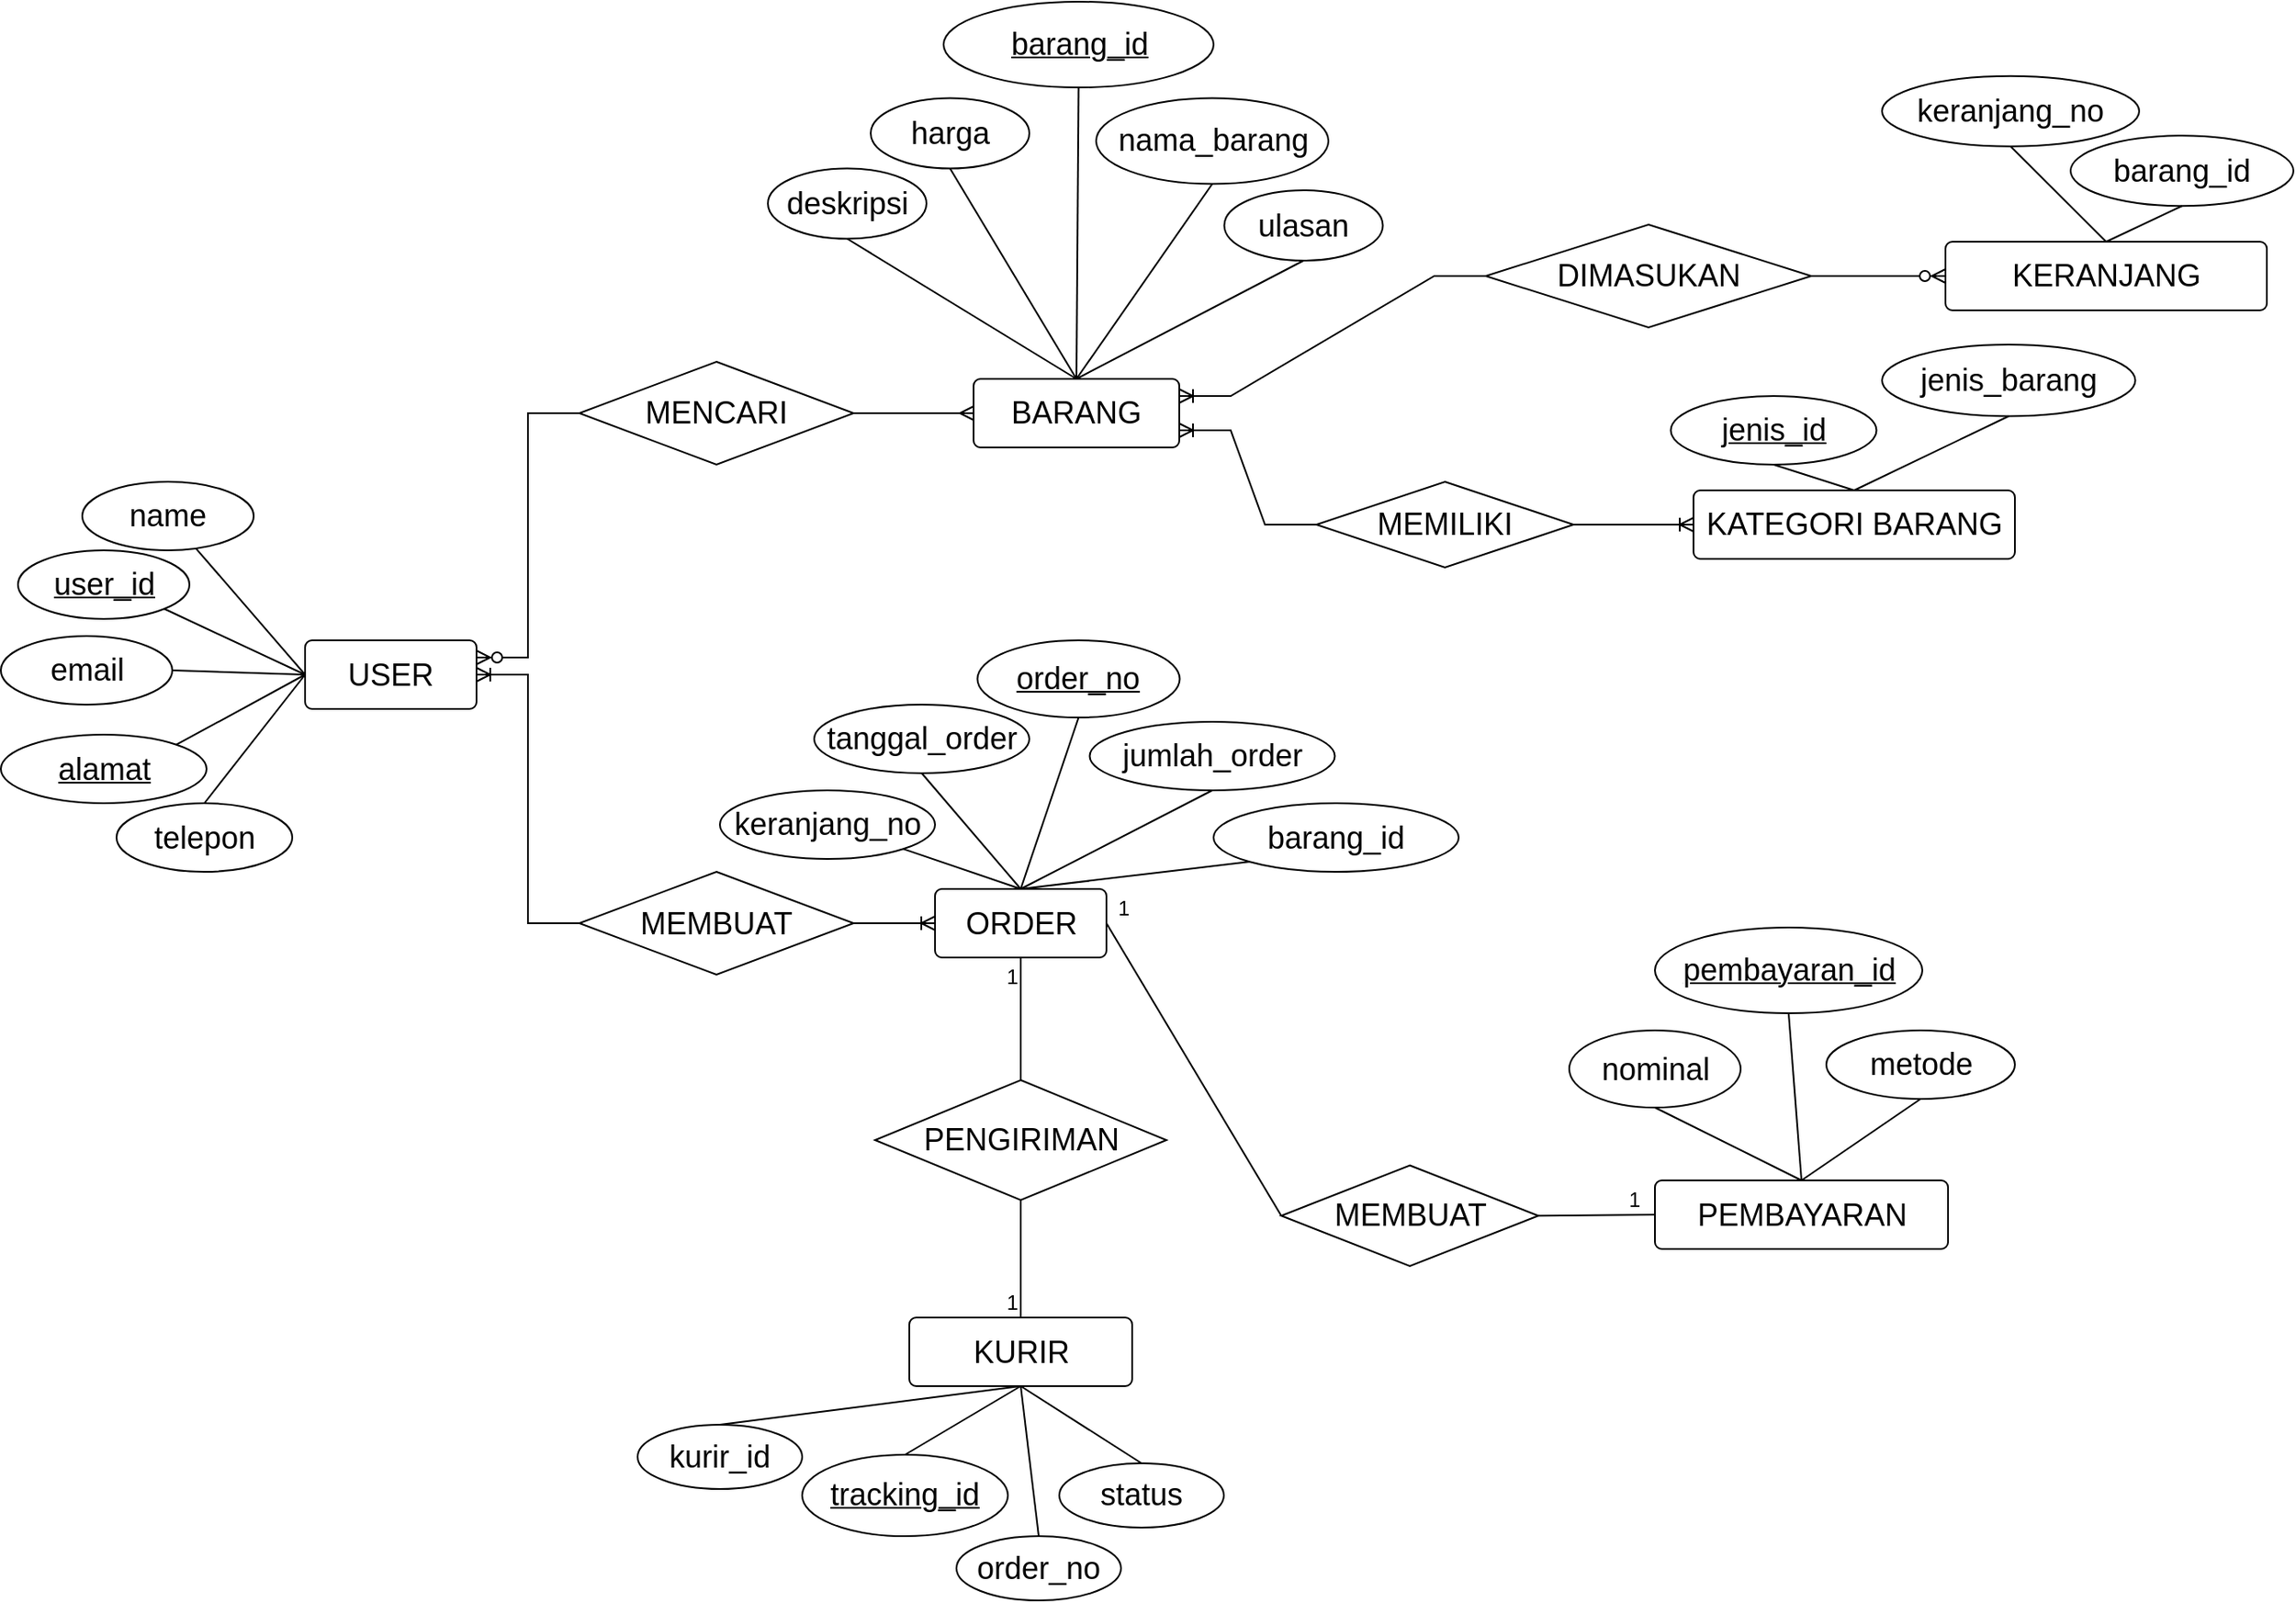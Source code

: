 <mxfile version="27.2.0">
  <diagram name="Page-1" id="-iXwoYLDDtDdKmQi8xTw">
    <mxGraphModel dx="717" dy="426" grid="1" gridSize="10" guides="1" tooltips="1" connect="1" arrows="0" fold="1" page="1" pageScale="1" pageWidth="827" pageHeight="1169" background="#ffffff" math="0" shadow="0">
      <root>
        <mxCell id="0" />
        <mxCell id="1" parent="0" />
        <mxCell id="obogICGuJaBVOjnPYi_7-20" value="&lt;span style=&quot;font-size: 18px;&quot;&gt;alamat&lt;/span&gt;" style="ellipse;whiteSpace=wrap;html=1;fontStyle=4" parent="1" vertex="1">
          <mxGeometry x="12.5" y="457.5" width="120" height="40" as="geometry" />
        </mxCell>
        <mxCell id="obogICGuJaBVOjnPYi_7-22" value="&lt;span style=&quot;font-size: 18px;&quot;&gt;telepon&lt;/span&gt;" style="ellipse;whiteSpace=wrap;html=1;" parent="1" vertex="1">
          <mxGeometry x="80" y="497.5" width="102.5" height="40" as="geometry" />
        </mxCell>
        <mxCell id="obogICGuJaBVOjnPYi_7-26" value="&lt;span style=&quot;font-size: 18px;&quot;&gt;PENGIRIMAN&lt;/span&gt;" style="rhombus;whiteSpace=wrap;html=1;" parent="1" vertex="1">
          <mxGeometry x="522.5" y="659" width="170" height="70" as="geometry" />
        </mxCell>
        <mxCell id="obogICGuJaBVOjnPYi_7-27" value="&lt;font style=&quot;font-size: 18px;&quot;&gt;order_no&lt;/font&gt;" style="ellipse;whiteSpace=wrap;html=1;shadow=0;fontStyle=4" parent="1" vertex="1">
          <mxGeometry x="582.25" y="402.5" width="118" height="45" as="geometry" />
        </mxCell>
        <mxCell id="obogICGuJaBVOjnPYi_7-28" value="&lt;span style=&quot;font-size: 18px;&quot;&gt;jumlah_order&lt;/span&gt;" style="ellipse;whiteSpace=wrap;html=1;" parent="1" vertex="1">
          <mxGeometry x="647.75" y="450" width="143" height="40" as="geometry" />
        </mxCell>
        <mxCell id="obogICGuJaBVOjnPYi_7-30" value="&lt;font style=&quot;font-size: 18px;&quot;&gt;tanggal_order&lt;/font&gt;" style="ellipse;whiteSpace=wrap;html=1;" parent="1" vertex="1">
          <mxGeometry x="487" y="440" width="125.5" height="40" as="geometry" />
        </mxCell>
        <mxCell id="obogICGuJaBVOjnPYi_7-33" value="&lt;span style=&quot;font-size: 18px;&quot;&gt;MEMBUAT&lt;/span&gt;" style="rhombus;whiteSpace=wrap;html=1;" parent="1" vertex="1">
          <mxGeometry x="350" y="537.5" width="160" height="60" as="geometry" />
        </mxCell>
        <mxCell id="obogICGuJaBVOjnPYi_7-37" value="&lt;span style=&quot;font-size: 18px;&quot;&gt;pembayaran_id&lt;/span&gt;" style="ellipse;whiteSpace=wrap;html=1;shadow=0;fontStyle=4" parent="1" vertex="1">
          <mxGeometry x="977.5" y="570" width="156" height="50" as="geometry" />
        </mxCell>
        <mxCell id="obogICGuJaBVOjnPYi_7-38" value="&lt;span style=&quot;font-size: 18px;&quot;&gt;nominal&lt;/span&gt;" style="ellipse;whiteSpace=wrap;html=1;shadow=0;" parent="1" vertex="1">
          <mxGeometry x="927.5" y="630" width="100" height="45" as="geometry" />
        </mxCell>
        <mxCell id="obogICGuJaBVOjnPYi_7-39" value="&lt;span style=&quot;font-size: 18px;&quot;&gt;metode&lt;/span&gt;" style="ellipse;whiteSpace=wrap;html=1;shadow=0;" parent="1" vertex="1">
          <mxGeometry x="1077.5" y="630" width="110" height="40" as="geometry" />
        </mxCell>
        <mxCell id="obogICGuJaBVOjnPYi_7-41" value="&lt;font style=&quot;font-size: 18px;&quot;&gt;USER&lt;/font&gt;" style="rounded=1;arcSize=10;whiteSpace=wrap;html=1;align=center;" parent="1" vertex="1">
          <mxGeometry x="190" y="402.5" width="100" height="40" as="geometry" />
        </mxCell>
        <mxCell id="obogICGuJaBVOjnPYi_7-45" value="&lt;font style=&quot;font-size: 18px;&quot;&gt;name&lt;/font&gt;" style="ellipse;whiteSpace=wrap;html=1;align=center;" parent="1" vertex="1">
          <mxGeometry x="60" y="310" width="100" height="40" as="geometry" />
        </mxCell>
        <mxCell id="obogICGuJaBVOjnPYi_7-46" value="&lt;span style=&quot;font-size: 18px;&quot;&gt;email&lt;/span&gt;" style="ellipse;whiteSpace=wrap;html=1;align=center;" parent="1" vertex="1">
          <mxGeometry x="12.5" y="400" width="100" height="40" as="geometry" />
        </mxCell>
        <mxCell id="obogICGuJaBVOjnPYi_7-47" value="&lt;span style=&quot;font-size: 18px;&quot;&gt;&lt;u&gt;user_id&lt;/u&gt;&lt;/span&gt;" style="ellipse;whiteSpace=wrap;html=1;align=center;" parent="1" vertex="1">
          <mxGeometry x="22.5" y="350" width="100" height="40" as="geometry" />
        </mxCell>
        <mxCell id="obogICGuJaBVOjnPYi_7-50" value="&lt;font style=&quot;font-size: 18px;&quot;&gt;ORDER&lt;/font&gt;" style="rounded=1;arcSize=10;whiteSpace=wrap;html=1;align=center;" parent="1" vertex="1">
          <mxGeometry x="557.5" y="547.5" width="100" height="40" as="geometry" />
        </mxCell>
        <mxCell id="obogICGuJaBVOjnPYi_7-51" value="&lt;span style=&quot;font-size: 18px;&quot;&gt;PEMBAYARAN&lt;/span&gt;" style="rounded=1;arcSize=10;whiteSpace=wrap;html=1;align=center;" parent="1" vertex="1">
          <mxGeometry x="977.5" y="717.5" width="171" height="40" as="geometry" />
        </mxCell>
        <mxCell id="obogICGuJaBVOjnPYi_7-55" value="&lt;span style=&quot;font-size: 18px;&quot;&gt;MEMBUAT&lt;/span&gt;" style="rhombus;whiteSpace=wrap;html=1;" parent="1" vertex="1">
          <mxGeometry x="759.5" y="708.75" width="150" height="58.75" as="geometry" />
        </mxCell>
        <mxCell id="obogICGuJaBVOjnPYi_7-56" value="&lt;span style=&quot;font-size: 18px;&quot;&gt;BARANG&lt;/span&gt;" style="rounded=1;arcSize=10;whiteSpace=wrap;html=1;align=center;" parent="1" vertex="1">
          <mxGeometry x="580" y="250" width="120" height="40" as="geometry" />
        </mxCell>
        <mxCell id="obogICGuJaBVOjnPYi_7-57" value="&lt;span style=&quot;font-size: 18px;&quot;&gt;nama_barang&lt;/span&gt;" style="ellipse;whiteSpace=wrap;html=1;shadow=0;fontStyle=0" parent="1" vertex="1">
          <mxGeometry x="651.5" y="86.25" width="135.5" height="50" as="geometry" />
        </mxCell>
        <mxCell id="obogICGuJaBVOjnPYi_7-58" value="&lt;span style=&quot;font-size: 18px;&quot;&gt;barang_id&lt;/span&gt;" style="ellipse;whiteSpace=wrap;html=1;shadow=0;fontStyle=4" parent="1" vertex="1">
          <mxGeometry x="562.5" y="30" width="157.5" height="50" as="geometry" />
        </mxCell>
        <mxCell id="obogICGuJaBVOjnPYi_7-59" value="&lt;span style=&quot;font-size: 18px;&quot;&gt;harga&lt;/span&gt;" style="ellipse;whiteSpace=wrap;html=1;shadow=0;fontStyle=0" parent="1" vertex="1">
          <mxGeometry x="520" y="86.25" width="92.5" height="41" as="geometry" />
        </mxCell>
        <mxCell id="obogICGuJaBVOjnPYi_7-66" value="&lt;span style=&quot;font-size: 18px;&quot;&gt;KATEGORI BARANG&lt;/span&gt;" style="rounded=1;arcSize=10;whiteSpace=wrap;html=1;align=center;" parent="1" vertex="1">
          <mxGeometry x="1000" y="315" width="187.5" height="40" as="geometry" />
        </mxCell>
        <mxCell id="obogICGuJaBVOjnPYi_7-68" value="&lt;span style=&quot;font-size: 18px;&quot;&gt;jenis_barang&lt;/span&gt;" style="ellipse;whiteSpace=wrap;html=1;shadow=0;fontStyle=0" parent="1" vertex="1">
          <mxGeometry x="1110" y="230" width="147.75" height="41.75" as="geometry" />
        </mxCell>
        <mxCell id="obogICGuJaBVOjnPYi_7-71" value="&lt;span style=&quot;font-size: 18px;&quot;&gt;KURIR&lt;/span&gt;" style="rounded=1;arcSize=10;whiteSpace=wrap;html=1;align=center;" parent="1" vertex="1">
          <mxGeometry x="542.5" y="797.5" width="130" height="40" as="geometry" />
        </mxCell>
        <mxCell id="obogICGuJaBVOjnPYi_7-72" value="&lt;span style=&quot;font-size: 18px;&quot;&gt;tracking_id&lt;/span&gt;" style="ellipse;whiteSpace=wrap;html=1;fontStyle=4" parent="1" vertex="1">
          <mxGeometry x="480" y="877.5" width="120" height="47.5" as="geometry" />
        </mxCell>
        <mxCell id="obogICGuJaBVOjnPYi_7-73" value="&lt;font style=&quot;font-size: 18px;&quot;&gt;order_no&lt;/font&gt;" style="ellipse;whiteSpace=wrap;html=1;shadow=0;fontStyle=0" parent="1" vertex="1">
          <mxGeometry x="570" y="925" width="96" height="37.5" as="geometry" />
        </mxCell>
        <mxCell id="obogICGuJaBVOjnPYi_7-74" value="&lt;font style=&quot;font-size: 18px;&quot;&gt;status&lt;/font&gt;" style="ellipse;whiteSpace=wrap;html=1;shadow=0;fontStyle=0" parent="1" vertex="1">
          <mxGeometry x="630" y="882.5" width="96" height="37.5" as="geometry" />
        </mxCell>
        <mxCell id="obogICGuJaBVOjnPYi_7-77" value="" style="endArrow=none;html=1;rounded=0;entryX=0;entryY=0.5;entryDx=0;entryDy=0;exitX=1;exitY=1;exitDx=0;exitDy=0;" parent="1" source="obogICGuJaBVOjnPYi_7-47" target="obogICGuJaBVOjnPYi_7-41" edge="1">
          <mxGeometry relative="1" as="geometry">
            <mxPoint x="-30" y="460" as="sourcePoint" />
            <mxPoint x="130" y="460" as="targetPoint" />
          </mxGeometry>
        </mxCell>
        <mxCell id="obogICGuJaBVOjnPYi_7-78" value="" style="endArrow=none;html=1;rounded=0;entryX=0;entryY=0.5;entryDx=0;entryDy=0;" parent="1" source="obogICGuJaBVOjnPYi_7-45" target="obogICGuJaBVOjnPYi_7-41" edge="1">
          <mxGeometry relative="1" as="geometry">
            <mxPoint x="205" y="380" as="sourcePoint" />
            <mxPoint x="210" y="420" as="targetPoint" />
          </mxGeometry>
        </mxCell>
        <mxCell id="obogICGuJaBVOjnPYi_7-79" value="" style="endArrow=none;html=1;rounded=0;exitX=1;exitY=0.5;exitDx=0;exitDy=0;entryX=0;entryY=0.5;entryDx=0;entryDy=0;" parent="1" source="obogICGuJaBVOjnPYi_7-46" target="obogICGuJaBVOjnPYi_7-41" edge="1">
          <mxGeometry relative="1" as="geometry">
            <mxPoint x="80" y="420" as="sourcePoint" />
            <mxPoint x="200" y="410" as="targetPoint" />
          </mxGeometry>
        </mxCell>
        <mxCell id="obogICGuJaBVOjnPYi_7-80" value="" style="endArrow=none;html=1;rounded=0;entryX=0;entryY=0.5;entryDx=0;entryDy=0;exitX=0.5;exitY=0;exitDx=0;exitDy=0;" parent="1" source="obogICGuJaBVOjnPYi_7-22" target="obogICGuJaBVOjnPYi_7-41" edge="1">
          <mxGeometry relative="1" as="geometry">
            <mxPoint x="-182" y="395" as="sourcePoint" />
            <mxPoint x="-22" y="395" as="targetPoint" />
          </mxGeometry>
        </mxCell>
        <mxCell id="obogICGuJaBVOjnPYi_7-85" value="" style="endArrow=none;html=1;rounded=0;entryX=0.5;entryY=1;entryDx=0;entryDy=0;exitX=0.5;exitY=0;exitDx=0;exitDy=0;" parent="1" source="obogICGuJaBVOjnPYi_7-74" target="obogICGuJaBVOjnPYi_7-71" edge="1">
          <mxGeometry relative="1" as="geometry">
            <mxPoint x="625.25" y="736.25" as="sourcePoint" />
            <mxPoint x="785.25" y="736.25" as="targetPoint" />
          </mxGeometry>
        </mxCell>
        <mxCell id="obogICGuJaBVOjnPYi_7-86" value="" style="endArrow=none;html=1;rounded=0;entryX=0.5;entryY=1;entryDx=0;entryDy=0;exitX=0.5;exitY=0;exitDx=0;exitDy=0;" parent="1" source="obogICGuJaBVOjnPYi_7-72" target="obogICGuJaBVOjnPYi_7-71" edge="1">
          <mxGeometry relative="1" as="geometry">
            <mxPoint x="523.25" y="784.25" as="sourcePoint" />
            <mxPoint x="565.25" y="829.25" as="targetPoint" />
          </mxGeometry>
        </mxCell>
        <mxCell id="obogICGuJaBVOjnPYi_7-87" value="" style="endArrow=none;html=1;rounded=0;entryX=0.5;entryY=1;entryDx=0;entryDy=0;exitX=0.5;exitY=0;exitDx=0;exitDy=0;" parent="1" source="obogICGuJaBVOjnPYi_7-73" target="obogICGuJaBVOjnPYi_7-71" edge="1">
          <mxGeometry relative="1" as="geometry">
            <mxPoint x="489.25" y="827.25" as="sourcePoint" />
            <mxPoint x="565.25" y="829.25" as="targetPoint" />
          </mxGeometry>
        </mxCell>
        <mxCell id="obogICGuJaBVOjnPYi_7-89" value="" style="endArrow=none;html=1;rounded=0;exitX=0.5;exitY=1;exitDx=0;exitDy=0;entryX=0.5;entryY=0;entryDx=0;entryDy=0;" parent="1" source="obogICGuJaBVOjnPYi_7-27" target="obogICGuJaBVOjnPYi_7-50" edge="1">
          <mxGeometry relative="1" as="geometry">
            <mxPoint x="714" y="542.5" as="sourcePoint" />
            <mxPoint x="632" y="565" as="targetPoint" />
          </mxGeometry>
        </mxCell>
        <mxCell id="obogICGuJaBVOjnPYi_7-90" value="" style="endArrow=none;html=1;rounded=0;entryX=0.5;entryY=0;entryDx=0;entryDy=0;exitX=0.5;exitY=1;exitDx=0;exitDy=0;" parent="1" source="obogICGuJaBVOjnPYi_7-28" target="obogICGuJaBVOjnPYi_7-50" edge="1">
          <mxGeometry relative="1" as="geometry">
            <mxPoint x="760" y="553" as="sourcePoint" />
            <mxPoint x="642" y="579.5" as="targetPoint" />
          </mxGeometry>
        </mxCell>
        <mxCell id="obogICGuJaBVOjnPYi_7-91" value="" style="endArrow=none;html=1;rounded=0;entryX=0.5;entryY=0;entryDx=0;entryDy=0;exitX=0.5;exitY=1;exitDx=0;exitDy=0;" parent="1" source="obogICGuJaBVOjnPYi_7-30" target="obogICGuJaBVOjnPYi_7-50" edge="1">
          <mxGeometry relative="1" as="geometry">
            <mxPoint x="782" y="578" as="sourcePoint" />
            <mxPoint x="642" y="578" as="targetPoint" />
          </mxGeometry>
        </mxCell>
        <mxCell id="obogICGuJaBVOjnPYi_7-94" value="" style="endArrow=none;html=1;rounded=0;entryX=0.5;entryY=0;entryDx=0;entryDy=0;exitX=0.5;exitY=1;exitDx=0;exitDy=0;" parent="1" source="obogICGuJaBVOjnPYi_7-38" target="obogICGuJaBVOjnPYi_7-51" edge="1">
          <mxGeometry relative="1" as="geometry">
            <mxPoint x="955.5" y="796.25" as="sourcePoint" />
            <mxPoint x="1023.5" y="766.25" as="targetPoint" />
          </mxGeometry>
        </mxCell>
        <mxCell id="obogICGuJaBVOjnPYi_7-95" value="" style="endArrow=none;html=1;rounded=0;entryX=0.5;entryY=1;entryDx=0;entryDy=0;exitX=0.5;exitY=0;exitDx=0;exitDy=0;" parent="1" source="obogICGuJaBVOjnPYi_7-51" target="obogICGuJaBVOjnPYi_7-37" edge="1">
          <mxGeometry relative="1" as="geometry">
            <mxPoint x="977.5" y="740" as="sourcePoint" />
            <mxPoint x="1033.5" y="776.25" as="targetPoint" />
          </mxGeometry>
        </mxCell>
        <mxCell id="obogICGuJaBVOjnPYi_7-96" value="" style="endArrow=none;html=1;rounded=0;entryX=0.5;entryY=1;entryDx=0;entryDy=0;exitX=0.5;exitY=0;exitDx=0;exitDy=0;" parent="1" source="obogICGuJaBVOjnPYi_7-51" target="obogICGuJaBVOjnPYi_7-39" edge="1">
          <mxGeometry relative="1" as="geometry">
            <mxPoint x="1087.5" y="809" as="sourcePoint" />
            <mxPoint x="1013.5" y="809" as="targetPoint" />
          </mxGeometry>
        </mxCell>
        <mxCell id="obogICGuJaBVOjnPYi_7-97" value="" style="endArrow=none;html=1;rounded=0;exitX=0.5;exitY=0;exitDx=0;exitDy=0;entryX=0.5;entryY=1;entryDx=0;entryDy=0;" parent="1" source="obogICGuJaBVOjnPYi_7-56" target="obogICGuJaBVOjnPYi_7-57" edge="1">
          <mxGeometry relative="1" as="geometry">
            <mxPoint x="690.25" y="321.5" as="sourcePoint" />
            <mxPoint x="850.25" y="321.5" as="targetPoint" />
          </mxGeometry>
        </mxCell>
        <mxCell id="obogICGuJaBVOjnPYi_7-98" value="" style="endArrow=none;html=1;rounded=0;exitX=0.5;exitY=0;exitDx=0;exitDy=0;entryX=0.5;entryY=1;entryDx=0;entryDy=0;" parent="1" source="obogICGuJaBVOjnPYi_7-56" target="obogICGuJaBVOjnPYi_7-58" edge="1">
          <mxGeometry relative="1" as="geometry">
            <mxPoint x="695.25" y="341.5" as="sourcePoint" />
            <mxPoint x="812.25" y="313.5" as="targetPoint" />
          </mxGeometry>
        </mxCell>
        <mxCell id="obogICGuJaBVOjnPYi_7-99" value="" style="endArrow=none;html=1;rounded=0;exitX=0.5;exitY=0;exitDx=0;exitDy=0;entryX=0.5;entryY=1;entryDx=0;entryDy=0;" parent="1" source="obogICGuJaBVOjnPYi_7-56" target="obogICGuJaBVOjnPYi_7-59" edge="1">
          <mxGeometry relative="1" as="geometry">
            <mxPoint x="695.25" y="341.5" as="sourcePoint" />
            <mxPoint x="769.25" y="346.5" as="targetPoint" />
          </mxGeometry>
        </mxCell>
        <mxCell id="obogICGuJaBVOjnPYi_7-100" value="&lt;span style=&quot;font-size: 18px;&quot;&gt;jenis_id&lt;/span&gt;" style="ellipse;whiteSpace=wrap;html=1;shadow=0;fontStyle=4" parent="1" vertex="1">
          <mxGeometry x="986.75" y="260" width="120" height="40" as="geometry" />
        </mxCell>
        <mxCell id="obogICGuJaBVOjnPYi_7-101" value="" style="endArrow=none;html=1;rounded=0;exitX=0.5;exitY=1;exitDx=0;exitDy=0;entryX=0.5;entryY=0;entryDx=0;entryDy=0;" parent="1" source="obogICGuJaBVOjnPYi_7-100" target="obogICGuJaBVOjnPYi_7-66" edge="1">
          <mxGeometry relative="1" as="geometry">
            <mxPoint x="-805.25" y="1223" as="sourcePoint" />
            <mxPoint x="-645.25" y="1223" as="targetPoint" />
            <Array as="points" />
          </mxGeometry>
        </mxCell>
        <mxCell id="obogICGuJaBVOjnPYi_7-102" value="" style="endArrow=none;html=1;rounded=0;exitX=0.5;exitY=1;exitDx=0;exitDy=0;entryX=0.5;entryY=0;entryDx=0;entryDy=0;" parent="1" source="obogICGuJaBVOjnPYi_7-68" target="obogICGuJaBVOjnPYi_7-66" edge="1">
          <mxGeometry relative="1" as="geometry">
            <mxPoint x="-857.25" y="1253" as="sourcePoint" />
            <mxPoint x="-804.25" y="1263" as="targetPoint" />
          </mxGeometry>
        </mxCell>
        <mxCell id="obogICGuJaBVOjnPYi_7-113" value="" style="endArrow=none;html=1;rounded=0;exitX=1;exitY=0;exitDx=0;exitDy=0;entryX=0;entryY=0.5;entryDx=0;entryDy=0;" parent="1" source="obogICGuJaBVOjnPYi_7-20" target="obogICGuJaBVOjnPYi_7-41" edge="1">
          <mxGeometry relative="1" as="geometry">
            <mxPoint x="-150" y="480" as="sourcePoint" />
            <mxPoint x="10" y="480" as="targetPoint" />
          </mxGeometry>
        </mxCell>
        <mxCell id="obogICGuJaBVOjnPYi_7-118" value="" style="edgeStyle=entityRelationEdgeStyle;fontSize=12;html=1;endArrow=ERoneToMany;rounded=0;exitX=1;exitY=0.5;exitDx=0;exitDy=0;entryX=0;entryY=0.5;entryDx=0;entryDy=0;" parent="1" source="obogICGuJaBVOjnPYi_7-33" target="obogICGuJaBVOjnPYi_7-50" edge="1">
          <mxGeometry width="100" height="100" relative="1" as="geometry">
            <mxPoint x="500" y="567.5" as="sourcePoint" />
            <mxPoint x="520" y="617.5" as="targetPoint" />
          </mxGeometry>
        </mxCell>
        <mxCell id="obogICGuJaBVOjnPYi_7-119" value="" style="edgeStyle=entityRelationEdgeStyle;fontSize=12;html=1;endArrow=ERoneToMany;rounded=0;exitX=0;exitY=0.5;exitDx=0;exitDy=0;entryX=1;entryY=0.5;entryDx=0;entryDy=0;" parent="1" source="obogICGuJaBVOjnPYi_7-33" target="obogICGuJaBVOjnPYi_7-41" edge="1">
          <mxGeometry width="100" height="100" relative="1" as="geometry">
            <mxPoint x="330" y="470" as="sourcePoint" />
            <mxPoint x="300" y="480" as="targetPoint" />
            <Array as="points">
              <mxPoint x="340" y="430" />
              <mxPoint x="330" y="470" />
              <mxPoint x="290" y="430" />
            </Array>
          </mxGeometry>
        </mxCell>
        <mxCell id="obogICGuJaBVOjnPYi_7-125" value="" style="endArrow=none;html=1;rounded=0;exitX=0.5;exitY=1;exitDx=0;exitDy=0;entryX=0.5;entryY=0;entryDx=0;entryDy=0;" parent="1" source="obogICGuJaBVOjnPYi_7-26" target="obogICGuJaBVOjnPYi_7-71" edge="1">
          <mxGeometry relative="1" as="geometry">
            <mxPoint x="440" y="747.5" as="sourcePoint" />
            <mxPoint x="600" y="747.5" as="targetPoint" />
          </mxGeometry>
        </mxCell>
        <mxCell id="obogICGuJaBVOjnPYi_7-126" value="1" style="resizable=0;html=1;whiteSpace=wrap;align=right;verticalAlign=bottom;" parent="obogICGuJaBVOjnPYi_7-125" connectable="0" vertex="1">
          <mxGeometry x="1" relative="1" as="geometry" />
        </mxCell>
        <mxCell id="obogICGuJaBVOjnPYi_7-127" value="" style="endArrow=none;html=1;rounded=0;exitX=0.5;exitY=0;exitDx=0;exitDy=0;entryX=0.5;entryY=1;entryDx=0;entryDy=0;" parent="1" source="obogICGuJaBVOjnPYi_7-26" target="obogICGuJaBVOjnPYi_7-50" edge="1">
          <mxGeometry relative="1" as="geometry">
            <mxPoint x="510" y="667.5" as="sourcePoint" />
            <mxPoint x="670" y="667.5" as="targetPoint" />
          </mxGeometry>
        </mxCell>
        <mxCell id="obogICGuJaBVOjnPYi_7-128" value="1" style="resizable=0;html=1;whiteSpace=wrap;align=right;verticalAlign=bottom;" parent="obogICGuJaBVOjnPYi_7-127" connectable="0" vertex="1">
          <mxGeometry x="1" relative="1" as="geometry">
            <mxPoint y="20" as="offset" />
          </mxGeometry>
        </mxCell>
        <mxCell id="obogICGuJaBVOjnPYi_7-129" value="" style="endArrow=none;html=1;rounded=0;exitX=1;exitY=0.5;exitDx=0;exitDy=0;entryX=0;entryY=0.5;entryDx=0;entryDy=0;" parent="1" source="obogICGuJaBVOjnPYi_7-55" target="obogICGuJaBVOjnPYi_7-51" edge="1">
          <mxGeometry relative="1" as="geometry">
            <mxPoint x="924" y="786.875" as="sourcePoint" />
            <mxPoint x="672" y="852.5" as="targetPoint" />
          </mxGeometry>
        </mxCell>
        <mxCell id="obogICGuJaBVOjnPYi_7-130" value="1" style="resizable=0;html=1;whiteSpace=wrap;align=right;verticalAlign=bottom;" parent="obogICGuJaBVOjnPYi_7-129" connectable="0" vertex="1">
          <mxGeometry x="1" relative="1" as="geometry">
            <mxPoint x="-7" as="offset" />
          </mxGeometry>
        </mxCell>
        <mxCell id="obogICGuJaBVOjnPYi_7-132" value="" style="endArrow=none;html=1;rounded=0;exitX=0;exitY=0.5;exitDx=0;exitDy=0;entryX=1;entryY=0.5;entryDx=0;entryDy=0;" parent="1" source="obogICGuJaBVOjnPYi_7-55" target="obogICGuJaBVOjnPYi_7-50" edge="1">
          <mxGeometry relative="1" as="geometry">
            <mxPoint x="880" y="541.5" as="sourcePoint" />
            <mxPoint x="937" y="505.5" as="targetPoint" />
          </mxGeometry>
        </mxCell>
        <mxCell id="obogICGuJaBVOjnPYi_7-133" value="1" style="resizable=0;html=1;whiteSpace=wrap;align=right;verticalAlign=bottom;" parent="obogICGuJaBVOjnPYi_7-132" connectable="0" vertex="1">
          <mxGeometry x="1" relative="1" as="geometry">
            <mxPoint x="15" as="offset" />
          </mxGeometry>
        </mxCell>
        <mxCell id="obogICGuJaBVOjnPYi_7-144" value="&lt;span style=&quot;font-size: 18px;&quot;&gt;MEMILIKI&lt;/span&gt;" style="rhombus;whiteSpace=wrap;html=1;" parent="1" vertex="1">
          <mxGeometry x="780" y="310" width="150" height="50" as="geometry" />
        </mxCell>
        <mxCell id="obogICGuJaBVOjnPYi_7-146" value="" style="edgeStyle=entityRelationEdgeStyle;fontSize=12;html=1;endArrow=ERoneToMany;rounded=0;entryX=0;entryY=0.5;entryDx=0;entryDy=0;exitX=1;exitY=0.5;exitDx=0;exitDy=0;" parent="1" source="obogICGuJaBVOjnPYi_7-144" target="obogICGuJaBVOjnPYi_7-66" edge="1">
          <mxGeometry width="100" height="100" relative="1" as="geometry">
            <mxPoint x="913.75" y="245" as="sourcePoint" />
            <mxPoint x="823.75" y="235" as="targetPoint" />
          </mxGeometry>
        </mxCell>
        <mxCell id="obogICGuJaBVOjnPYi_7-148" value="" style="edgeStyle=entityRelationEdgeStyle;fontSize=12;html=1;endArrow=ERoneToMany;rounded=0;entryX=1;entryY=0.75;entryDx=0;entryDy=0;exitX=0;exitY=0.5;exitDx=0;exitDy=0;" parent="1" source="obogICGuJaBVOjnPYi_7-144" target="obogICGuJaBVOjnPYi_7-56" edge="1">
          <mxGeometry width="100" height="100" relative="1" as="geometry">
            <mxPoint x="833.75" y="335" as="sourcePoint" />
            <mxPoint x="933.75" y="235" as="targetPoint" />
          </mxGeometry>
        </mxCell>
        <mxCell id="iWArCoLIw1EmAk30BfWZ-3" value="&lt;span style=&quot;font-size: 18px;&quot;&gt;MENCARI&lt;/span&gt;" style="rhombus;whiteSpace=wrap;html=1;" parent="1" vertex="1">
          <mxGeometry x="350" y="240" width="160" height="60" as="geometry" />
        </mxCell>
        <mxCell id="iWArCoLIw1EmAk30BfWZ-4" value="&lt;span style=&quot;font-size: 18px;&quot;&gt;deskripsi&lt;/span&gt;" style="ellipse;whiteSpace=wrap;html=1;shadow=0;fontStyle=0" parent="1" vertex="1">
          <mxGeometry x="460" y="127.25" width="92.5" height="41" as="geometry" />
        </mxCell>
        <mxCell id="iWArCoLIw1EmAk30BfWZ-5" value="" style="endArrow=none;html=1;rounded=0;exitX=0.5;exitY=0;exitDx=0;exitDy=0;entryX=0.5;entryY=1;entryDx=0;entryDy=0;" parent="1" source="obogICGuJaBVOjnPYi_7-56" target="iWArCoLIw1EmAk30BfWZ-4" edge="1">
          <mxGeometry relative="1" as="geometry">
            <mxPoint x="646" y="255" as="sourcePoint" />
            <mxPoint x="576" y="137" as="targetPoint" />
          </mxGeometry>
        </mxCell>
        <mxCell id="iWArCoLIw1EmAk30BfWZ-6" value="&lt;span style=&quot;font-size: 18px;&quot;&gt;ulasan&lt;/span&gt;" style="ellipse;whiteSpace=wrap;html=1;shadow=0;fontStyle=0" parent="1" vertex="1">
          <mxGeometry x="726.25" y="140" width="92.5" height="41" as="geometry" />
        </mxCell>
        <mxCell id="iWArCoLIw1EmAk30BfWZ-7" value="" style="endArrow=none;html=1;rounded=0;exitX=0.5;exitY=0;exitDx=0;exitDy=0;entryX=0.5;entryY=1;entryDx=0;entryDy=0;" parent="1" source="obogICGuJaBVOjnPYi_7-56" target="iWArCoLIw1EmAk30BfWZ-6" edge="1">
          <mxGeometry relative="1" as="geometry">
            <mxPoint x="646" y="255" as="sourcePoint" />
            <mxPoint x="729" y="146" as="targetPoint" />
          </mxGeometry>
        </mxCell>
        <mxCell id="iWArCoLIw1EmAk30BfWZ-9" value="&lt;span style=&quot;font-size: 18px;&quot;&gt;kurir_id&lt;/span&gt;" style="ellipse;whiteSpace=wrap;html=1;shadow=0;fontStyle=0" parent="1" vertex="1">
          <mxGeometry x="384" y="860" width="96" height="37.5" as="geometry" />
        </mxCell>
        <mxCell id="iWArCoLIw1EmAk30BfWZ-10" value="" style="endArrow=none;html=1;rounded=0;entryX=0.5;entryY=1;entryDx=0;entryDy=0;exitX=0.5;exitY=0;exitDx=0;exitDy=0;" parent="1" source="iWArCoLIw1EmAk30BfWZ-9" target="obogICGuJaBVOjnPYi_7-71" edge="1">
          <mxGeometry relative="1" as="geometry">
            <mxPoint x="550" y="888" as="sourcePoint" />
            <mxPoint x="618" y="848" as="targetPoint" />
          </mxGeometry>
        </mxCell>
        <mxCell id="iWArCoLIw1EmAk30BfWZ-13" value="&lt;span style=&quot;font-size: 18px;&quot;&gt;barang_id&lt;/span&gt;" style="ellipse;whiteSpace=wrap;html=1;" parent="1" vertex="1">
          <mxGeometry x="720" y="497.5" width="143" height="40" as="geometry" />
        </mxCell>
        <mxCell id="iWArCoLIw1EmAk30BfWZ-14" value="" style="endArrow=none;html=1;rounded=0;entryX=0.5;entryY=0;entryDx=0;entryDy=0;exitX=0;exitY=1;exitDx=0;exitDy=0;" parent="1" source="iWArCoLIw1EmAk30BfWZ-13" target="obogICGuJaBVOjnPYi_7-50" edge="1">
          <mxGeometry relative="1" as="geometry">
            <mxPoint x="673" y="493" as="sourcePoint" />
            <mxPoint x="618" y="558" as="targetPoint" />
          </mxGeometry>
        </mxCell>
        <mxCell id="iWArCoLIw1EmAk30BfWZ-16" value="" style="edgeStyle=entityRelationEdgeStyle;fontSize=12;html=1;endArrow=ERzeroToMany;endFill=1;rounded=0;entryX=1;entryY=0.25;entryDx=0;entryDy=0;exitX=0;exitY=0.5;exitDx=0;exitDy=0;" parent="1" source="iWArCoLIw1EmAk30BfWZ-3" target="obogICGuJaBVOjnPYi_7-41" edge="1">
          <mxGeometry width="100" height="100" relative="1" as="geometry">
            <mxPoint x="360" y="350" as="sourcePoint" />
            <mxPoint x="460" y="250" as="targetPoint" />
          </mxGeometry>
        </mxCell>
        <mxCell id="iWArCoLIw1EmAk30BfWZ-17" value="" style="edgeStyle=entityRelationEdgeStyle;fontSize=12;html=1;endArrow=ERmany;rounded=0;exitX=1;exitY=0.5;exitDx=0;exitDy=0;entryX=0;entryY=0.5;entryDx=0;entryDy=0;" parent="1" source="iWArCoLIw1EmAk30BfWZ-3" target="obogICGuJaBVOjnPYi_7-56" edge="1">
          <mxGeometry width="100" height="100" relative="1" as="geometry">
            <mxPoint x="570" y="350" as="sourcePoint" />
            <mxPoint x="670" y="250" as="targetPoint" />
          </mxGeometry>
        </mxCell>
        <mxCell id="illr2HTrD_dLk-PM1Skf-1" value="&lt;span style=&quot;font-size: 18px;&quot;&gt;DIMASUKAN&lt;/span&gt;" style="rhombus;whiteSpace=wrap;html=1;" vertex="1" parent="1">
          <mxGeometry x="878.75" y="160" width="190" height="60" as="geometry" />
        </mxCell>
        <mxCell id="illr2HTrD_dLk-PM1Skf-3" value="&lt;span style=&quot;font-size: 18px;&quot;&gt;KERANJANG&lt;/span&gt;" style="rounded=1;arcSize=10;whiteSpace=wrap;html=1;align=center;" vertex="1" parent="1">
          <mxGeometry x="1147" y="170" width="187.5" height="40" as="geometry" />
        </mxCell>
        <mxCell id="illr2HTrD_dLk-PM1Skf-4" value="&lt;span style=&quot;font-size: 18px;&quot;&gt;keranjang_no&lt;/span&gt;" style="ellipse;whiteSpace=wrap;html=1;" vertex="1" parent="1">
          <mxGeometry x="432" y="490" width="125.5" height="40" as="geometry" />
        </mxCell>
        <mxCell id="illr2HTrD_dLk-PM1Skf-5" value="&lt;span style=&quot;font-size: 18px;&quot;&gt;keranjang_no&lt;/span&gt;" style="ellipse;whiteSpace=wrap;html=1;shadow=0;fontStyle=0" vertex="1" parent="1">
          <mxGeometry x="1110" y="73.38" width="150" height="41" as="geometry" />
        </mxCell>
        <mxCell id="illr2HTrD_dLk-PM1Skf-6" value="&lt;span style=&quot;font-size: 18px;&quot;&gt;barang_id&lt;/span&gt;" style="ellipse;whiteSpace=wrap;html=1;shadow=0;fontStyle=0" vertex="1" parent="1">
          <mxGeometry x="1220" y="108.13" width="130" height="41" as="geometry" />
        </mxCell>
        <mxCell id="illr2HTrD_dLk-PM1Skf-7" value="" style="endArrow=none;html=1;rounded=0;exitX=0.5;exitY=1;exitDx=0;exitDy=0;entryX=0.5;entryY=0;entryDx=0;entryDy=0;" edge="1" parent="1" source="illr2HTrD_dLk-PM1Skf-5" target="illr2HTrD_dLk-PM1Skf-3">
          <mxGeometry relative="1" as="geometry">
            <mxPoint x="850" y="321" as="sourcePoint" />
            <mxPoint x="1010" y="321" as="targetPoint" />
          </mxGeometry>
        </mxCell>
        <mxCell id="illr2HTrD_dLk-PM1Skf-8" value="" style="endArrow=none;html=1;rounded=0;exitX=0.5;exitY=1;exitDx=0;exitDy=0;entryX=0.5;entryY=0;entryDx=0;entryDy=0;" edge="1" parent="1" source="illr2HTrD_dLk-PM1Skf-6" target="illr2HTrD_dLk-PM1Skf-3">
          <mxGeometry relative="1" as="geometry">
            <mxPoint x="1095" y="122" as="sourcePoint" />
            <mxPoint x="1190" y="161" as="targetPoint" />
          </mxGeometry>
        </mxCell>
        <mxCell id="illr2HTrD_dLk-PM1Skf-11" value="" style="edgeStyle=entityRelationEdgeStyle;fontSize=12;html=1;endArrow=ERoneToMany;rounded=0;entryX=1;entryY=0.25;entryDx=0;entryDy=0;exitX=0;exitY=0.5;exitDx=0;exitDy=0;" edge="1" parent="1" source="illr2HTrD_dLk-PM1Skf-1" target="obogICGuJaBVOjnPYi_7-56">
          <mxGeometry width="100" height="100" relative="1" as="geometry">
            <mxPoint x="960" y="240" as="sourcePoint" />
            <mxPoint x="1060" y="140" as="targetPoint" />
          </mxGeometry>
        </mxCell>
        <mxCell id="illr2HTrD_dLk-PM1Skf-12" value="" style="edgeStyle=entityRelationEdgeStyle;fontSize=12;html=1;endArrow=ERzeroToMany;endFill=1;rounded=0;entryX=0;entryY=0.5;entryDx=0;entryDy=0;exitX=1;exitY=0.5;exitDx=0;exitDy=0;" edge="1" parent="1" source="illr2HTrD_dLk-PM1Skf-1" target="illr2HTrD_dLk-PM1Skf-3">
          <mxGeometry width="100" height="100" relative="1" as="geometry">
            <mxPoint x="630" y="310" as="sourcePoint" />
            <mxPoint x="730" y="210" as="targetPoint" />
          </mxGeometry>
        </mxCell>
        <mxCell id="illr2HTrD_dLk-PM1Skf-14" value="" style="endArrow=none;html=1;rounded=0;entryX=0.5;entryY=0;entryDx=0;entryDy=0;exitX=1;exitY=1;exitDx=0;exitDy=0;" edge="1" parent="1" source="illr2HTrD_dLk-PM1Skf-4" target="obogICGuJaBVOjnPYi_7-50">
          <mxGeometry relative="1" as="geometry">
            <mxPoint x="510" y="493" as="sourcePoint" />
            <mxPoint x="618" y="558" as="targetPoint" />
          </mxGeometry>
        </mxCell>
      </root>
    </mxGraphModel>
  </diagram>
</mxfile>
